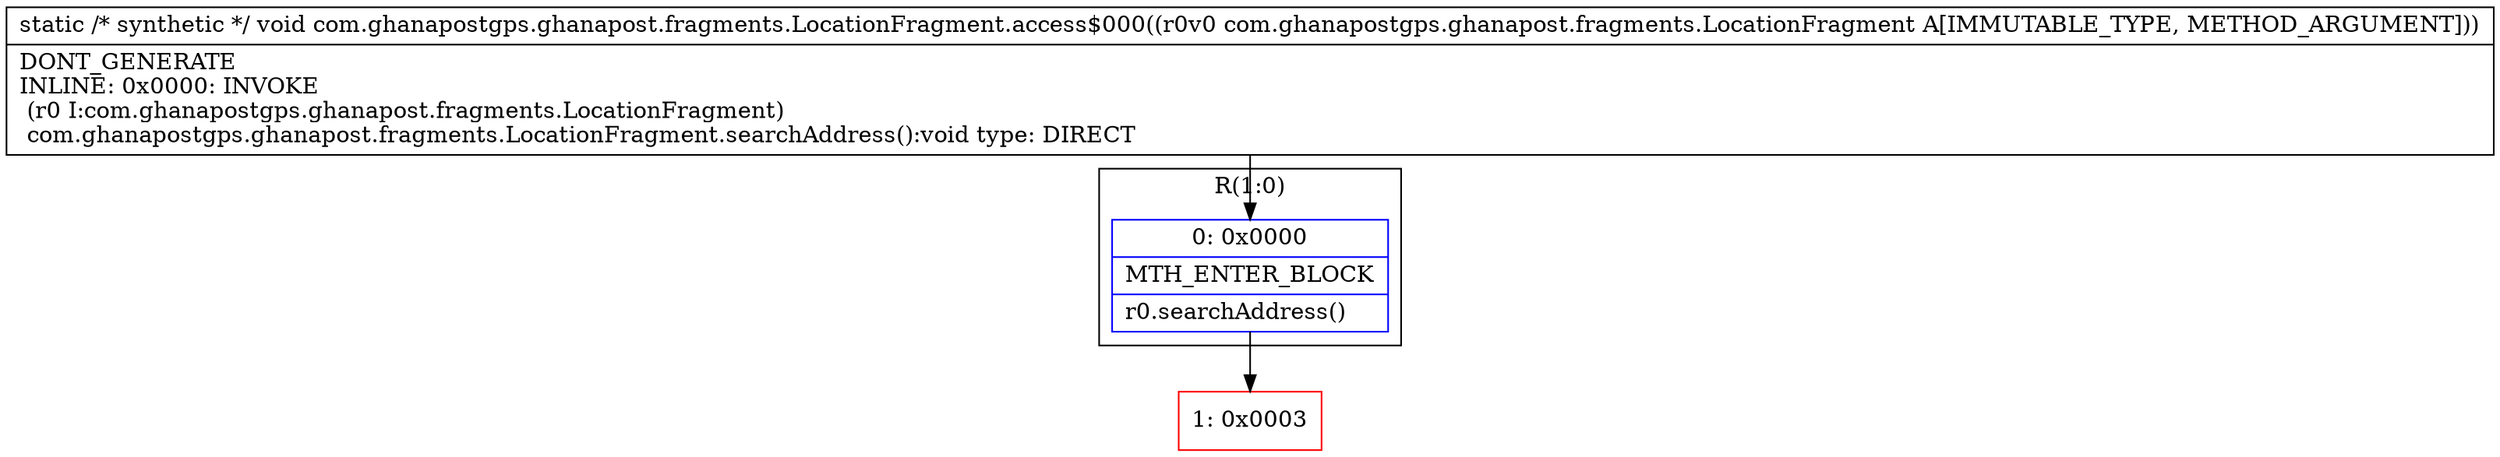 digraph "CFG forcom.ghanapostgps.ghanapost.fragments.LocationFragment.access$000(Lcom\/ghanapostgps\/ghanapost\/fragments\/LocationFragment;)V" {
subgraph cluster_Region_1425258180 {
label = "R(1:0)";
node [shape=record,color=blue];
Node_0 [shape=record,label="{0\:\ 0x0000|MTH_ENTER_BLOCK\l|r0.searchAddress()\l}"];
}
Node_1 [shape=record,color=red,label="{1\:\ 0x0003}"];
MethodNode[shape=record,label="{static \/* synthetic *\/ void com.ghanapostgps.ghanapost.fragments.LocationFragment.access$000((r0v0 com.ghanapostgps.ghanapost.fragments.LocationFragment A[IMMUTABLE_TYPE, METHOD_ARGUMENT]))  | DONT_GENERATE\lINLINE: 0x0000: INVOKE  \l  (r0 I:com.ghanapostgps.ghanapost.fragments.LocationFragment)\l com.ghanapostgps.ghanapost.fragments.LocationFragment.searchAddress():void type: DIRECT\l}"];
MethodNode -> Node_0;
Node_0 -> Node_1;
}

